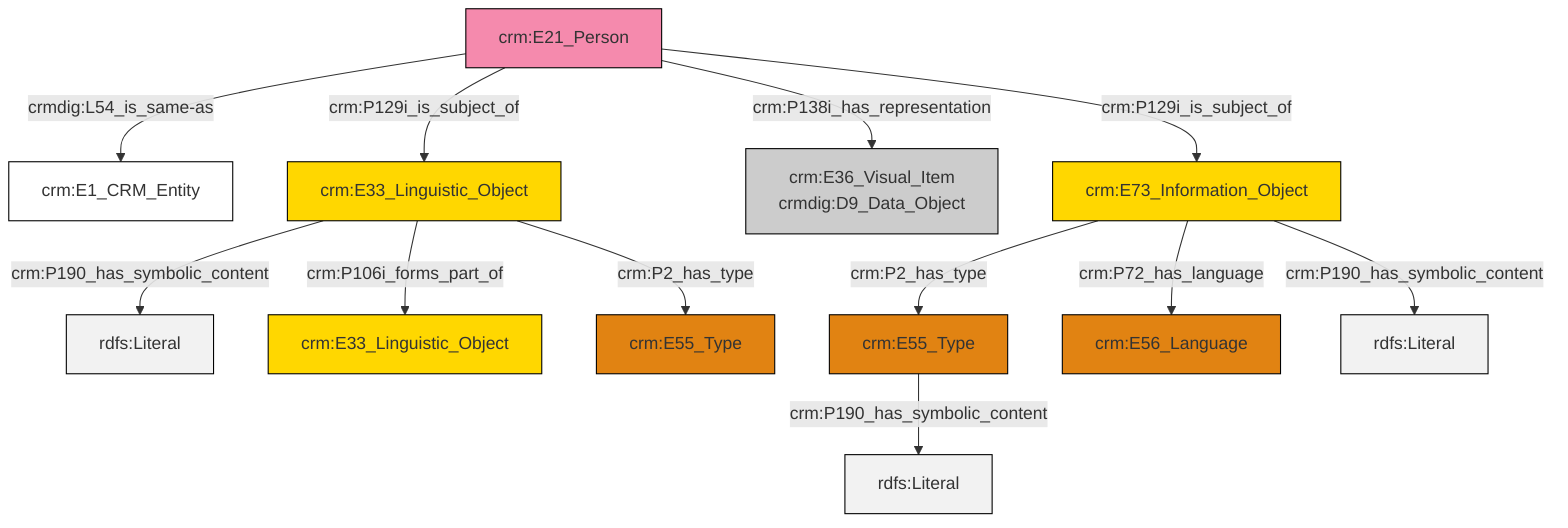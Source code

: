 graph TD
classDef Literal fill:#f2f2f2,stroke:#000000;
classDef CRM_Entity fill:#FFFFFF,stroke:#000000;
classDef Temporal_Entity fill:#00C9E6, stroke:#000000;
classDef Type fill:#E18312, stroke:#000000;
classDef Time-Span fill:#2C9C91, stroke:#000000;
classDef Appellation fill:#FFEB7F, stroke:#000000;
classDef Place fill:#008836, stroke:#000000;
classDef Persistent_Item fill:#B266B2, stroke:#000000;
classDef Conceptual_Object fill:#FFD700, stroke:#000000;
classDef Physical_Thing fill:#D2B48C, stroke:#000000;
classDef Actor fill:#f58aad, stroke:#000000;
classDef PC_Classes fill:#4ce600, stroke:#000000;
classDef Multi fill:#cccccc,stroke:#000000;

4["crm:E73_Information_Object"]:::Conceptual_Object -->|crm:P2_has_type| 5["crm:E55_Type"]:::Type
5["crm:E55_Type"]:::Type -->|crm:P190_has_symbolic_content| 8[rdfs:Literal]:::Literal
2["crm:E21_Person"]:::Actor -->|crmdig:L54_is_same-as| 12["crm:E1_CRM_Entity"]:::CRM_Entity
4["crm:E73_Information_Object"]:::Conceptual_Object -->|crm:P72_has_language| 13["crm:E56_Language"]:::Type
15["crm:E33_Linguistic_Object"]:::Conceptual_Object -->|crm:P190_has_symbolic_content| 17[rdfs:Literal]:::Literal
2["crm:E21_Person"]:::Actor -->|crm:P129i_is_subject_of| 15["crm:E33_Linguistic_Object"]:::Conceptual_Object
2["crm:E21_Person"]:::Actor -->|crm:P138i_has_representation| 9["crm:E36_Visual_Item<br>crmdig:D9_Data_Object"]:::Multi
2["crm:E21_Person"]:::Actor -->|crm:P129i_is_subject_of| 4["crm:E73_Information_Object"]:::Conceptual_Object
4["crm:E73_Information_Object"]:::Conceptual_Object -->|crm:P190_has_symbolic_content| 19[rdfs:Literal]:::Literal
15["crm:E33_Linguistic_Object"]:::Conceptual_Object -->|crm:P106i_forms_part_of| 0["crm:E33_Linguistic_Object"]:::Conceptual_Object
15["crm:E33_Linguistic_Object"]:::Conceptual_Object -->|crm:P2_has_type| 6["crm:E55_Type"]:::Type